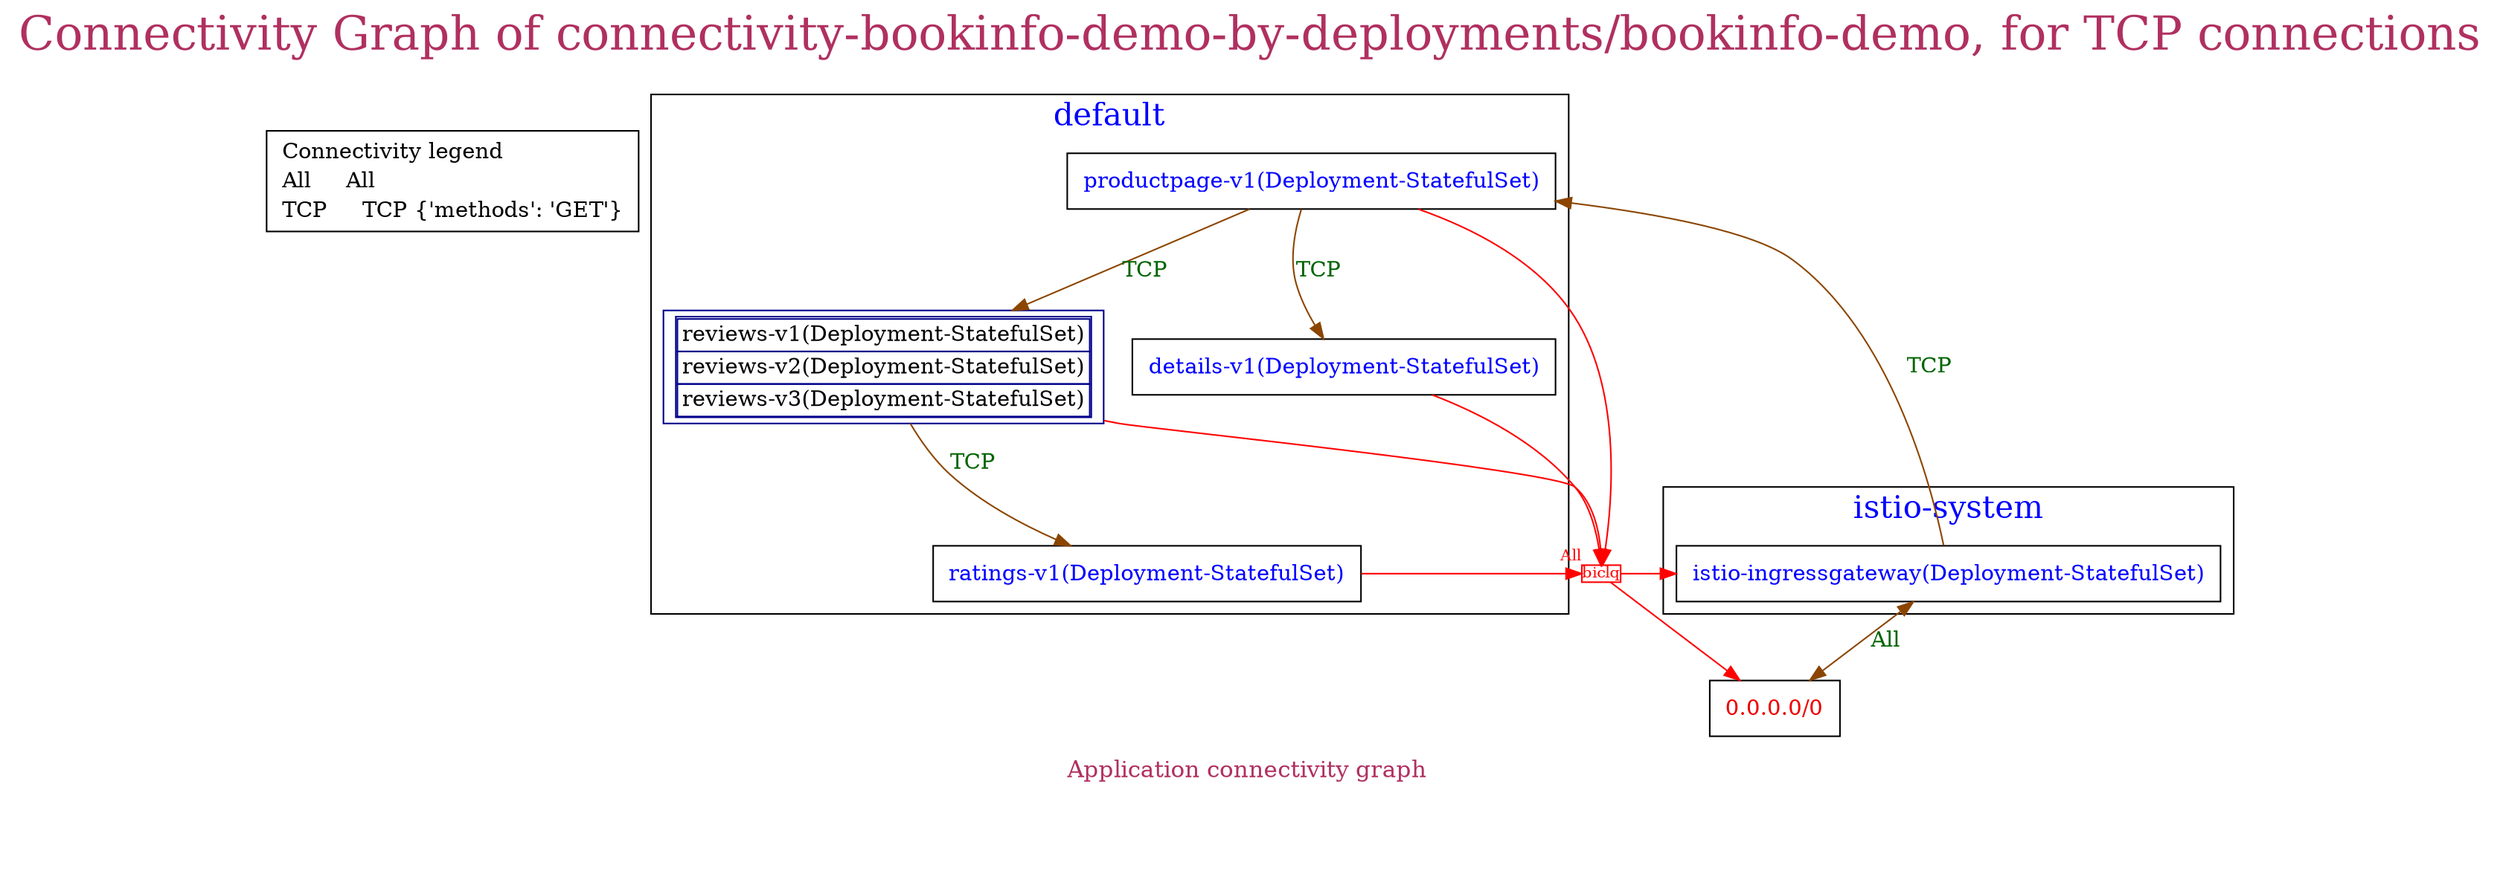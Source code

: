 // The Connectivity Graph of connectivity-bookinfo-demo-by-deployments/bookinfo-demo, for TCP connections
digraph {
	label="Connectivity Graph of connectivity-bookinfo-demo-by-deployments/bookinfo-demo, for TCP connections"	labelloc = "t"
	fontsize=30
	fontcolor=maroon
	subgraph cluster_map_explanation {
	dict_box [label=<<table border="0" cellspacing="0"><tr><td  align="text">Connectivity legend<br align="left" /></td></tr><tr><td align="text" tooltip="All" href="bogus">All     All<br align="left" /></td></tr><tr><td align="text" tooltip="TCP {'methods': 'GET'}" href="bogus">TCP     TCP {'methods': 'GET'}<br align="left" /></td></tr></table>> shape=box]
	"0.0.0.0/0" [label=<<table border="0" cellspacing="0"><tr><td>0.0.0.0/0</td></tr></table>> shape=box fontcolor=red2 tooltip="IP Block"]
	"biclique_All0" [shape=box fontcolor=red color=red width=0.3 height=0.1 label=biclq fontsize=10 margin=0  xlabel="All" tooltip="Traffic allowed from any source workload of the BICLIQUE to any of its destination workloads:
All"]
subgraph cluster_default_namespace{
	label="default"
	fontsize=20
	fontcolor=blue
	tooltip="Namespace"
	"default/details-v1(Deployment-StatefulSet)" [label=<<table border="0" cellspacing="0"><tr><td>details-v1(Deployment-StatefulSet)</td></tr></table>> shape=box fontcolor=blue tooltip="Workload"]
	"default/productpage-v1(Deployment-StatefulSet)" [label=<<table border="0" cellspacing="0"><tr><td>productpage-v1(Deployment-StatefulSet)</td></tr></table>> shape=box fontcolor=blue tooltip="Workload"]
	"default/ratings-v1(Deployment-StatefulSet)" [label=<<table border="0" cellspacing="0"><tr><td>ratings-v1(Deployment-StatefulSet)</td></tr></table>> shape=box fontcolor=blue tooltip="Workload"]
	"default/reviews-v1(Deployment-StatefulSet)" [label=<<table border="1" cellspacing="0"><tr><td>reviews-v1(Deployment-StatefulSet)</td></tr><tr><td>reviews-v2(Deployment-StatefulSet)</td></tr><tr><td>reviews-v3(Deployment-StatefulSet)</td></tr></table>> shape=box color=blue4 tooltip="A set of workloads having exactly the same connectivity"]
}
subgraph cluster_istio_system_namespace{
	label="istio-system"
	fontsize=20
	fontcolor=blue
	tooltip="Namespace"
	"istio-system/istio-ingressgateway(Deployment-StatefulSet)" [label=<<table border="0" cellspacing="0"><tr><td>istio-ingressgateway(Deployment-StatefulSet)</td></tr></table>> shape=box fontcolor=blue tooltip="Workload"]
}
	"biclique_All0" -> "0.0.0.0/0"[  color=red fontcolor=darkgreen dir=both arrowhead=normal arrowtail=none]
	"biclique_All0" -> "istio-system/istio-ingressgateway(Deployment-StatefulSet)"[  color=red fontcolor=darkgreen dir=both arrowhead=normal arrowtail=none]
	"default/details-v1(Deployment-StatefulSet)" -> "biclique_All0"[  color=red fontcolor=darkgreen dir=both arrowhead=normal arrowtail=none]
	"default/productpage-v1(Deployment-StatefulSet)" -> "biclique_All0"[  color=red fontcolor=darkgreen dir=both arrowhead=normal arrowtail=none]
	"default/productpage-v1(Deployment-StatefulSet)" -> "default/details-v1(Deployment-StatefulSet)"[label="TCP" labeltooltip="TCP {'methods': 'GET'}" color=darkorange4 fontcolor=darkgreen dir=both arrowhead=normal arrowtail=none]
	"default/productpage-v1(Deployment-StatefulSet)" -> "default/reviews-v1(Deployment-StatefulSet)"[label="TCP" labeltooltip="TCP {'methods': 'GET'}" color=darkorange4 fontcolor=darkgreen dir=both arrowhead=normal arrowtail=none]
	"default/ratings-v1(Deployment-StatefulSet)" -> "biclique_All0"[  color=red fontcolor=darkgreen dir=both arrowhead=normal arrowtail=none]
	"default/reviews-v1(Deployment-StatefulSet)" -> "biclique_All0"[  color=red fontcolor=darkgreen dir=both arrowhead=normal arrowtail=none]
	"default/reviews-v1(Deployment-StatefulSet)" -> "default/ratings-v1(Deployment-StatefulSet)"[label="TCP" labeltooltip="TCP {'methods': 'GET'}" color=darkorange4 fontcolor=darkgreen dir=both arrowhead=normal arrowtail=none]
	"istio-system/istio-ingressgateway(Deployment-StatefulSet)" -> "0.0.0.0/0"[label="All" labeltooltip="All" color=darkorange4 fontcolor=darkgreen dir=both arrowhead=normal arrowtail=normal]
	"istio-system/istio-ingressgateway(Deployment-StatefulSet)" -> "default/productpage-v1(Deployment-StatefulSet)"[label="TCP" labeltooltip="TCP {'methods': 'GET'}" color=darkorange4 fontcolor=darkgreen dir=both arrowhead=normal arrowtail=none]
	color=white
	label=<<table border="0" cellspacing="0"><tr><td align="text" >Application connectivity graph <br align="left" /></td></tr><tr><td align="text" >  <br align="left" /></td></tr><tr><td align="text" >  <br align="left" /></td></tr></table>>
	labelloc = "b"
	fontsize=15
	fontcolor=maroon
	}
}
// The Connectivity Graph of connectivity-bookinfo-demo-by-deployments/bookinfo-demo, for non-TCP connections
digraph {
	label="Connectivity Graph of connectivity-bookinfo-demo-by-deployments/bookinfo-demo, for non-TCP connections"	labelloc = "t"
	fontsize=30
	fontcolor=maroon
	subgraph cluster_map_explanation {
	"0.0.0.0/0" [label=<<table border="0" cellspacing="0"><tr><td>0.0.0.0/0</td></tr></table>> shape=box fontcolor=red2 tooltip="IP Block"]
subgraph cluster_default_namespace{
	label="default"
	fontsize=20
	fontcolor=blue
	tooltip="Namespace"
	"default/details-v1(Deployment-StatefulSet)" [label=<<table border="1" cellspacing="0"><tr><td>details-v1(Deployment-StatefulSet)</td></tr><tr><td>productpage-v1(Deployment-StatefulSet)</td></tr><tr><td>ratings-v1(Deployment-StatefulSet)</td></tr><tr><td>reviews-v1(Deployment-StatefulSet)</td></tr><tr><td>reviews-v2(Deployment-StatefulSet)</td></tr><tr><td>reviews-v3(Deployment-StatefulSet)</td></tr></table>> shape=box color=blue4 tooltip="A set of workloads having exactly the same connectivity"]
}
subgraph cluster_istio_system_namespace{
	label="istio-system"
	fontsize=20
	fontcolor=blue
	tooltip="Namespace"
	"istio-system/istio-ingressgateway(Deployment-StatefulSet)" [label=<<table border="0" cellspacing="0"><tr><td>istio-ingressgateway(Deployment-StatefulSet)</td></tr></table>> shape=box fontcolor=blue tooltip="Workload"]
}
	"default/details-v1(Deployment-StatefulSet)" -> "0.0.0.0/0"[label="All" labeltooltip="All" color=darkorange4 fontcolor=darkgreen dir=both arrowhead=normal arrowtail=normal]
	"default/details-v1(Deployment-StatefulSet)" -> "default/details-v1(Deployment-StatefulSet)"[label="All" labeltooltip="All" color=darkorange4 fontcolor=darkgreen dir=both arrowhead=normal arrowtail=normal]
	"istio-system/istio-ingressgateway(Deployment-StatefulSet)" -> "0.0.0.0/0"[label="All" labeltooltip="All" color=darkorange4 fontcolor=darkgreen dir=both arrowhead=normal arrowtail=normal]
	"istio-system/istio-ingressgateway(Deployment-StatefulSet)" -> "default/details-v1(Deployment-StatefulSet)"[label="All" labeltooltip="All" color=darkorange4 fontcolor=darkgreen dir=both arrowhead=normal arrowtail=normal]
	color=white
	label=<<table border="0" cellspacing="0"><tr><td align="text" >Application connectivity graph <br align="left" /></td></tr><tr><td align="text" >  <br align="left" /></td></tr><tr><td align="text" >  <br align="left" /></td></tr></table>>
	labelloc = "b"
	fontsize=15
	fontcolor=maroon
	}
}
